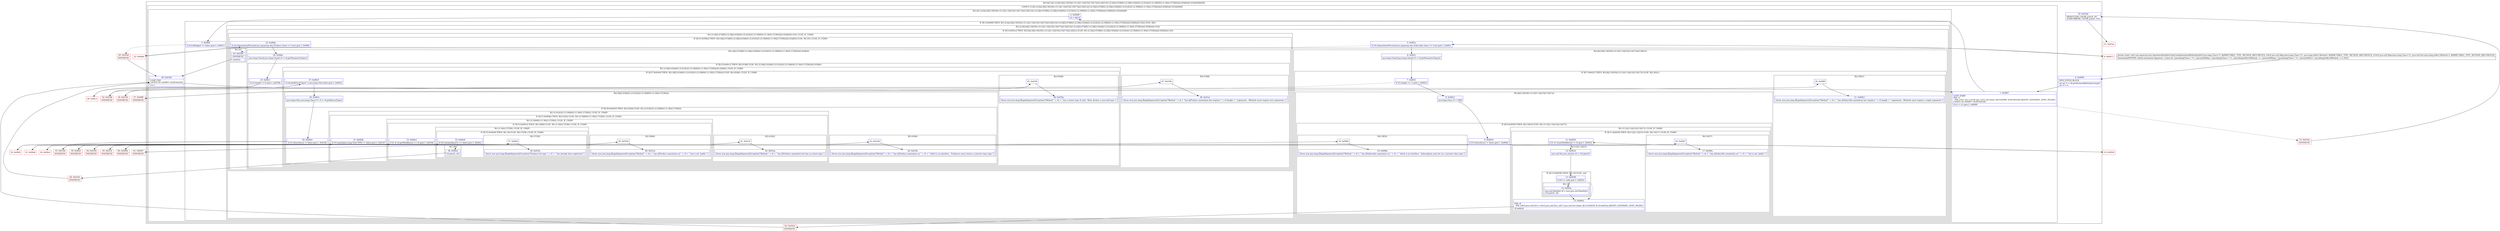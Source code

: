 digraph "CFG forcom.squareup.otto.AnnotatedHandlerFinder.loadAnnotatedMethods(Ljava\/lang\/Class;Ljava\/util\/Map;Ljava\/util\/Map;)V" {
subgraph cluster_Region_193644279 {
label = "R(3:0|(3:2|(1:(2:6|(2:8|(2:18|19)(1:(3:12|(1:14)|15)(2:16|17)))(2:20|21))(1:(2:24|(2:47|48)(1:(2:28|(2:43|44)(1:(2:41|42)(1:(2:39|40)(1:(1:36)(2:37|38)))))(2:45|46)))(1:63)))(0)|49)|50)";
node [shape=record,color=blue];
Node_0 [shape=record,label="{0\:\ 0x0000|MTH_ENTER_BLOCK\l|int int r1 = r8.getDeclaredMethods().length\lint r3 = 0\l}"];
subgraph cluster_LoopRegion_1075898833 {
label = "LOOP:0: (3:2|(1:(2:6|(2:8|(2:18|19)(1:(3:12|(1:14)|15)(2:16|17)))(2:20|21))(1:(2:24|(2:47|48)(1:(2:28|(2:43|44)(1:(2:41|42)(1:(2:39|40)(1:(1:36)(2:37|38)))))(2:45|46)))(1:63)))(0)|49)";
node [shape=record,color=blue];
Node_1 [shape=record,label="{1\:\ 0x0007|LOOP_START\lPHI: r3 \l  PHI: (r3v1 int) = (r3v0 int), (r3v2 int) binds: [B:0:0x0000, B:49:0x01b0] A[DONT_GENERATE, DONT_INLINE]\lLOOP:0: B:1:0x0007\-\>B:49:0x01b0\l|if (r3 \< r1) goto L_0x0009\l}"];
subgraph cluster_Region_1536990003 {
label = "R(3:2|(1:(2:6|(2:8|(2:18|19)(1:(3:12|(1:14)|15)(2:16|17)))(2:20|21))(1:(2:24|(2:47|48)(1:(2:28|(2:43|44)(1:(2:41|42)(1:(2:39|40)(1:(1:36)(2:37|38)))))(2:45|46)))(1:63)))(0)|49)";
node [shape=record,color=blue];
Node_2 [shape=record,label="{2\:\ 0x0009|r4 = r0[r3]\l}"];
subgraph cluster_IfRegion_731436830 {
label = "IF [B:3:0x000f] THEN: R(1:(2:6|(2:8|(2:18|19)(1:(3:12|(1:14)|15)(2:16|17)))(2:20|21))(1:(2:24|(2:47|48)(1:(2:28|(2:43|44)(1:(2:41|42)(1:(2:39|40)(1:(1:36)(2:37|38)))))(2:45|46)))(1:63))) ELSE: R(0)";
node [shape=record,color=blue];
Node_3 [shape=record,label="{3\:\ 0x000f|if (r4.isBridge() == false) goto L_0x0013\l}"];
subgraph cluster_Region_1821495637 {
label = "R(1:(2:6|(2:8|(2:18|19)(1:(3:12|(1:14)|15)(2:16|17)))(2:20|21))(1:(2:24|(2:47|48)(1:(2:28|(2:43|44)(1:(2:41|42)(1:(2:39|40)(1:(1:36)(2:37|38)))))(2:45|46)))(1:63)))";
node [shape=record,color=blue];
subgraph cluster_IfRegion_909802878 {
label = "IF [B:5:0x001a] THEN: R(2:6|(2:8|(2:18|19)(1:(3:12|(1:14)|15)(2:16|17)))(2:20|21)) ELSE: R(1:(2:24|(2:47|48)(1:(2:28|(2:43|44)(1:(2:41|42)(1:(2:39|40)(1:(1:36)(2:37|38)))))(2:45|46)))(1:63))";
node [shape=record,color=blue];
Node_5 [shape=record,label="{5\:\ 0x001a|if (r4.isAnnotationPresent(com.squareup.otto.Subscribe.class) == true) goto L_0x001c\l}"];
subgraph cluster_Region_1480207360 {
label = "R(2:6|(2:8|(2:18|19)(1:(3:12|(1:14)|15)(2:16|17)))(2:20|21))";
node [shape=record,color=blue];
Node_6 [shape=record,label="{6\:\ 0x001c|java.lang.Class[] java.lang.Class[] r5 = r4.getParameterTypes()\l}"];
subgraph cluster_IfRegion_1241271148 {
label = "IF [B:7:0x0021] THEN: R(2:8|(2:18|19)(1:(3:12|(1:14)|15)(2:16|17))) ELSE: R(2:20|21)";
node [shape=record,color=blue];
Node_7 [shape=record,label="{7\:\ 0x0021|if (r5.length == 1) goto L_0x0023\l}"];
subgraph cluster_Region_477609064 {
label = "R(2:8|(2:18|19)(1:(3:12|(1:14)|15)(2:16|17)))";
node [shape=record,color=blue];
Node_8 [shape=record,label="{8\:\ 0x0023|java.lang.Class r5 = r5[0]\l}"];
subgraph cluster_IfRegion_987213411 {
label = "IF [B:9:0x0029] THEN: R(2:18|19) ELSE: R(1:(3:12|(1:14)|15)(2:16|17))";
node [shape=record,color=blue];
Node_9 [shape=record,label="{9\:\ 0x0029|if (r5.isInterface() != false) goto L_0x006b\l}"];
subgraph cluster_Region_299578750 {
label = "R(2:18|19)";
node [shape=record,color=blue];
Node_18 [shape=record,label="{18\:\ 0x006b}"];
Node_19 [shape=record,label="{19\:\ 0x008e|throw new java.lang.IllegalArgumentException(\"Method \" + r4 + \" has @Subscribe annotation on \" + r5 + \" which is an interface.  Subscription must be on a concrete class type.\")\l}"];
}
subgraph cluster_Region_1905488905 {
label = "R(1:(3:12|(1:14)|15)(2:16|17)) | ELSE_IF_CHAIN\l";
node [shape=record,color=blue];
subgraph cluster_IfRegion_475950338 {
label = "IF [B:11:0x0030] THEN: R(3:12|(1:14)|15) ELSE: R(2:16|17) | ELSE_IF_CHAIN\l";
node [shape=record,color=blue];
Node_11 [shape=record,label="{11\:\ 0x0030|if ((1 & r4.getModifiers()) != 0) goto L_0x0032\l}"];
subgraph cluster_Region_820928465 {
label = "R(3:12|(1:14)|15)";
node [shape=record,color=blue];
Node_12 [shape=record,label="{12\:\ 0x0032|java.util.Set java.util.Set r6 = r10.get(r5)\l}"];
subgraph cluster_IfRegion_1788161375 {
label = "IF [B:13:0x0038] THEN: R(1:14) ELSE: null";
node [shape=record,color=blue];
Node_13 [shape=record,label="{13\:\ 0x0038|if (r6 == null) goto L_0x003a\l}"];
subgraph cluster_Region_630098629 {
label = "R(1:14)";
node [shape=record,color=blue];
Node_14 [shape=record,label="{14\:\ 0x003a|java.util.HashSet r6 = new java.util.HashSet()\lr10.put(r5, r6)\l}"];
}
}
Node_15 [shape=record,label="{15\:\ 0x0042|PHI: r6 \l  PHI: (r6v6 java.util.Set) = (r6v5 java.util.Set), (r6v7 java.util.Set) binds: [B:13:0x0038, B:14:0x003a] A[DONT_GENERATE, DONT_INLINE]\l|r6.add(r4)\l}"];
}
subgraph cluster_Region_573414561 {
label = "R(2:16|17)";
node [shape=record,color=blue];
Node_16 [shape=record,label="{16\:\ 0x0047}"];
Node_17 [shape=record,label="{17\:\ 0x006a|throw new java.lang.IllegalArgumentException(\"Method \" + r4 + \" has @Subscribe annotation on \" + r5 + \" but is not 'public'.\")\l}"];
}
}
}
}
}
subgraph cluster_Region_864341567 {
label = "R(2:20|21)";
node [shape=record,color=blue];
Node_20 [shape=record,label="{20\:\ 0x008f}"];
Node_21 [shape=record,label="{21\:\ 0x00b3|throw new java.lang.IllegalArgumentException(\"Method \" + r4 + \" has @Subscribe annotation but requires \" + r5.length + \" arguments.  Methods must require a single argument.\")\l}"];
}
}
}
subgraph cluster_Region_2116488357 {
label = "R(1:(2:24|(2:47|48)(1:(2:28|(2:43|44)(1:(2:41|42)(1:(2:39|40)(1:(1:36)(2:37|38)))))(2:45|46)))(1:63)) | ELSE_IF_CHAIN\l";
node [shape=record,color=blue];
subgraph cluster_IfRegion_454254482 {
label = "IF [B:23:0x00ba] THEN: R(2:24|(2:47|48)(1:(2:28|(2:43|44)(1:(2:41|42)(1:(2:39|40)(1:(1:36)(2:37|38)))))(2:45|46))) ELSE: R(1:63) | ELSE_IF_CHAIN\l";
node [shape=record,color=blue];
Node_23 [shape=record,label="{23\:\ 0x00ba|if (r4.isAnnotationPresent(com.squareup.otto.Produce.class) == true) goto L_0x00bc\l}"];
subgraph cluster_Region_901705154 {
label = "R(2:24|(2:47|48)(1:(2:28|(2:43|44)(1:(2:41|42)(1:(2:39|40)(1:(1:36)(2:37|38)))))(2:45|46)))";
node [shape=record,color=blue];
Node_24 [shape=record,label="{24\:\ 0x00bc|java.lang.Class[] java.lang.Class[] r5 = r4.getParameterTypes()\l}"];
subgraph cluster_IfRegion_1357395920 {
label = "IF [B:25:0x00c1] THEN: R(2:47|48) ELSE: R(1:(2:28|(2:43|44)(1:(2:41|42)(1:(2:39|40)(1:(1:36)(2:37|38)))))(2:45|46))";
node [shape=record,color=blue];
Node_25 [shape=record,label="{25\:\ 0x00c1|if (r5.length != 0) goto L_0x018b\l}"];
subgraph cluster_Region_218693188 {
label = "R(2:47|48)";
node [shape=record,color=blue];
Node_47 [shape=record,label="{47\:\ 0x018b}"];
Node_48 [shape=record,label="{48\:\ 0x01af|throw new java.lang.IllegalArgumentException(\"Method \" + r4 + \"has @Produce annotation but requires \" + r5.length + \" arguments.  Methods must require zero arguments.\")\l}"];
}
subgraph cluster_Region_1900692421 {
label = "R(1:(2:28|(2:43|44)(1:(2:41|42)(1:(2:39|40)(1:(1:36)(2:37|38)))))(2:45|46)) | ELSE_IF_CHAIN\l";
node [shape=record,color=blue];
subgraph cluster_IfRegion_512956051 {
label = "IF [B:27:0x00c9] THEN: R(2:28|(2:43|44)(1:(2:41|42)(1:(2:39|40)(1:(1:36)(2:37|38))))) ELSE: R(2:45|46) | ELSE_IF_CHAIN\l";
node [shape=record,color=blue];
Node_27 [shape=record,label="{27\:\ 0x00c9|if (r4.getReturnType() != java.lang.Void.class) goto L_0x00cb\l}"];
subgraph cluster_Region_846379477 {
label = "R(2:28|(2:43|44)(1:(2:41|42)(1:(2:39|40)(1:(1:36)(2:37|38)))))";
node [shape=record,color=blue];
Node_28 [shape=record,label="{28\:\ 0x00cb|java.lang.Class java.lang.Class\<?\> r5 = r4.getReturnType()\l}"];
subgraph cluster_IfRegion_1893765796 {
label = "IF [B:29:0x00d3] THEN: R(2:43|44) ELSE: R(1:(2:41|42)(1:(2:39|40)(1:(1:36)(2:37|38))))";
node [shape=record,color=blue];
Node_29 [shape=record,label="{29\:\ 0x00d3|if (r5.isInterface() != false) goto L_0x014b\l}"];
subgraph cluster_Region_1638366687 {
label = "R(2:43|44)";
node [shape=record,color=blue];
Node_43 [shape=record,label="{43\:\ 0x014b}"];
Node_44 [shape=record,label="{44\:\ 0x016e|throw new java.lang.IllegalArgumentException(\"Method \" + r4 + \" has @Produce annotation on \" + r5 + \" which is an interface.  Producers must return a concrete class type.\")\l}"];
}
subgraph cluster_Region_1486320576 {
label = "R(1:(2:41|42)(1:(2:39|40)(1:(1:36)(2:37|38)))) | ELSE_IF_CHAIN\l";
node [shape=record,color=blue];
subgraph cluster_IfRegion_722949489 {
label = "IF [B:31:0x00db] THEN: R(2:41|42) ELSE: R(1:(2:39|40)(1:(1:36)(2:37|38))) | ELSE_IF_CHAIN\l";
node [shape=record,color=blue];
Node_31 [shape=record,label="{31\:\ 0x00db|if (r5.equals(java.lang.Void.TYPE) != false) goto L_0x012f\l}"];
subgraph cluster_Region_1501124751 {
label = "R(2:41|42)";
node [shape=record,color=blue];
Node_41 [shape=record,label="{41\:\ 0x012f}"];
Node_42 [shape=record,label="{42\:\ 0x014a|throw new java.lang.IllegalArgumentException(\"Method \" + r4 + \" has @Produce annotation but has no return type.\")\l}"];
}
subgraph cluster_Region_2056154126 {
label = "R(1:(2:39|40)(1:(1:36)(2:37|38))) | ELSE_IF_CHAIN\l";
node [shape=record,color=blue];
subgraph cluster_IfRegion_2083510850 {
label = "IF [B:33:0x00e2] THEN: R(2:39|40) ELSE: R(1:(1:36)(2:37|38)) | ELSE_IF_CHAIN\l";
node [shape=record,color=blue];
Node_33 [shape=record,label="{33\:\ 0x00e2|if ((1 & r4.getModifiers()) == 0) goto L_0x010b\l}"];
subgraph cluster_Region_202178007 {
label = "R(2:39|40)";
node [shape=record,color=blue];
Node_39 [shape=record,label="{39\:\ 0x010b}"];
Node_40 [shape=record,label="{40\:\ 0x012e|throw new java.lang.IllegalArgumentException(\"Method \" + r4 + \" has @Produce annotation on \" + r5 + \" but is not 'public'.\")\l}"];
}
subgraph cluster_Region_533049204 {
label = "R(1:(1:36)(2:37|38)) | ELSE_IF_CHAIN\l";
node [shape=record,color=blue];
subgraph cluster_IfRegion_2014128960 {
label = "IF [B:35:0x00e8] THEN: R(1:36) ELSE: R(2:37|38) | ELSE_IF_CHAIN\l";
node [shape=record,color=blue];
Node_35 [shape=record,label="{35\:\ 0x00e8|if (r9.containsKey(r5) == false) goto L_0x00ea\l}"];
subgraph cluster_Region_572454939 {
label = "R(1:36)";
node [shape=record,color=blue];
Node_36 [shape=record,label="{36\:\ 0x00ea|r9.put(r5, r4)\l}"];
}
subgraph cluster_Region_859016692 {
label = "R(2:37|38)";
node [shape=record,color=blue];
Node_37 [shape=record,label="{37\:\ 0x00ef}"];
Node_38 [shape=record,label="{38\:\ 0x010a|throw new java.lang.IllegalArgumentException(\"Producer for type \" + r5 + \" has already been registered.\")\l}"];
}
}
}
}
}
}
}
}
}
subgraph cluster_Region_216736035 {
label = "R(2:45|46)";
node [shape=record,color=blue];
Node_45 [shape=record,label="{45\:\ 0x016f}"];
Node_46 [shape=record,label="{46\:\ 0x018a|throw new java.lang.IllegalArgumentException(\"Method \" + r4 + \" has a return type of void.  Must declare a non\-void type.\")\l}"];
}
}
}
}
}
subgraph cluster_Region_93115052 {
label = "R(1:63)";
node [shape=record,color=blue];
Node_63 [shape=record,label="{63\:\ 0x01b0|SYNTHETIC\l|continue\l}"];
}
}
}
}
}
subgraph cluster_Region_125040021 {
label = "R(0)";
node [shape=record,color=blue];
}
}
Node_49 [shape=record,label="{49\:\ 0x01b0|LOOP_END\lLOOP:0: B:1:0x0007\-\>B:49:0x01b0\l|r3++\l}"];
}
}
Node_50 [shape=record,label="{50\:\ 0x01b4|PRODUCERS_CACHE.put(r8, r9)\lSUBSCRIBERS_CACHE.put(r8, r10)\l}"];
}
Node_4 [shape=record,color=red,label="{4\:\ 0x0013}"];
Node_10 [shape=record,color=red,label="{10\:\ 0x002b}"];
Node_22 [shape=record,color=red,label="{22\:\ 0x00b4}"];
Node_26 [shape=record,color=red,label="{26\:\ 0x00c3}"];
Node_30 [shape=record,color=red,label="{30\:\ 0x00d5}"];
Node_32 [shape=record,color=red,label="{32\:\ 0x00dd}"];
Node_34 [shape=record,color=red,label="{34\:\ 0x00e4}"];
Node_51 [shape=record,color=red,label="{51\:\ 0x01be}"];
Node_52 [shape=record,color=red,label="{52\:\ 0x018b|SYNTHETIC\l}"];
Node_53 [shape=record,color=red,label="{53\:\ 0x01b4|SYNTHETIC\l}"];
Node_54 [shape=record,color=red,label="{54\:\ 0x016f|SYNTHETIC\l}"];
Node_55 [shape=record,color=red,label="{55\:\ 0x014b|SYNTHETIC\l}"];
Node_56 [shape=record,color=red,label="{56\:\ 0x012f|SYNTHETIC\l}"];
Node_57 [shape=record,color=red,label="{57\:\ 0x008f|SYNTHETIC\l}"];
Node_58 [shape=record,color=red,label="{58\:\ 0x010b|SYNTHETIC\l}"];
Node_59 [shape=record,color=red,label="{59\:\ 0x00ef|SYNTHETIC\l}"];
Node_60 [shape=record,color=red,label="{60\:\ 0x006b|SYNTHETIC\l}"];
Node_61 [shape=record,color=red,label="{61\:\ 0x0047|SYNTHETIC\l}"];
Node_62 [shape=record,color=red,label="{62\:\ 0x01b0|SYNTHETIC\l}"];
Node_64 [shape=record,color=red,label="{64\:\ 0x01b0|SYNTHETIC\l}"];
Node_65 [shape=record,color=red,label="{65\:\ 0x01b0|SYNTHETIC\l}"];
MethodNode[shape=record,label="{private static void com.squareup.otto.AnnotatedHandlerFinder.loadAnnotatedMethods((r8v0 java.lang.Class\<?\> A[IMMUTABLE_TYPE, METHOD_ARGUMENT]), (r9v0 java.util.Map\<java.lang.Class\<?\>, java.lang.reflect.Method\> A[IMMUTABLE_TYPE, METHOD_ARGUMENT]), (r10v0 java.util.Map\<java.lang.Class\<?\>, java.util.Set\<java.lang.reflect.Method\>\> A[IMMUTABLE_TYPE, METHOD_ARGUMENT]))  | Annotation[SYSTEM, dalvik.annotation.Signature, \{value=[(, Ljava\/lang\/Class\<, *\>;, Ljava\/util\/Map\<, Ljava\/lang\/Class\<, *\>;, Ljava\/lang\/reflect\/Method;, \>;, Ljava\/util\/Map\<, Ljava\/lang\/Class\<, *\>;, Ljava\/util\/Set\<, Ljava\/lang\/reflect\/Method;, \>;\>;)V]\}]\l}"];
MethodNode -> Node_0;
Node_0 -> Node_1;
Node_1 -> Node_2;
Node_1 -> Node_53[style=dashed];
Node_2 -> Node_3;
Node_3 -> Node_4;
Node_3 -> Node_65[style=dashed];
Node_5 -> Node_6;
Node_5 -> Node_22[style=dashed];
Node_6 -> Node_7;
Node_7 -> Node_8;
Node_7 -> Node_57[style=dashed];
Node_8 -> Node_9;
Node_9 -> Node_10[style=dashed];
Node_9 -> Node_60;
Node_18 -> Node_19;
Node_11 -> Node_12;
Node_11 -> Node_61[style=dashed];
Node_12 -> Node_13;
Node_13 -> Node_14;
Node_13 -> Node_15[style=dashed];
Node_14 -> Node_15;
Node_15 -> Node_62;
Node_16 -> Node_17;
Node_20 -> Node_21;
Node_23 -> Node_24;
Node_23 -> Node_63[style=dashed];
Node_24 -> Node_25;
Node_25 -> Node_26[style=dashed];
Node_25 -> Node_52;
Node_47 -> Node_48;
Node_27 -> Node_28;
Node_27 -> Node_54[style=dashed];
Node_28 -> Node_29;
Node_29 -> Node_30[style=dashed];
Node_29 -> Node_55;
Node_43 -> Node_44;
Node_31 -> Node_32[style=dashed];
Node_31 -> Node_56;
Node_41 -> Node_42;
Node_33 -> Node_34[style=dashed];
Node_33 -> Node_58;
Node_39 -> Node_40;
Node_35 -> Node_36;
Node_35 -> Node_59[style=dashed];
Node_36 -> Node_64;
Node_37 -> Node_38;
Node_45 -> Node_46;
Node_63 -> Node_49;
Node_49 -> Node_1;
Node_50 -> Node_51;
Node_4 -> Node_5;
Node_10 -> Node_11;
Node_22 -> Node_23;
Node_26 -> Node_27;
Node_30 -> Node_31;
Node_32 -> Node_33;
Node_34 -> Node_35;
Node_52 -> Node_47;
Node_53 -> Node_50;
Node_54 -> Node_45;
Node_55 -> Node_43;
Node_56 -> Node_41;
Node_57 -> Node_20;
Node_58 -> Node_39;
Node_59 -> Node_37;
Node_60 -> Node_18;
Node_61 -> Node_16;
Node_62 -> Node_49;
Node_64 -> Node_49;
Node_65 -> Node_49;
}

